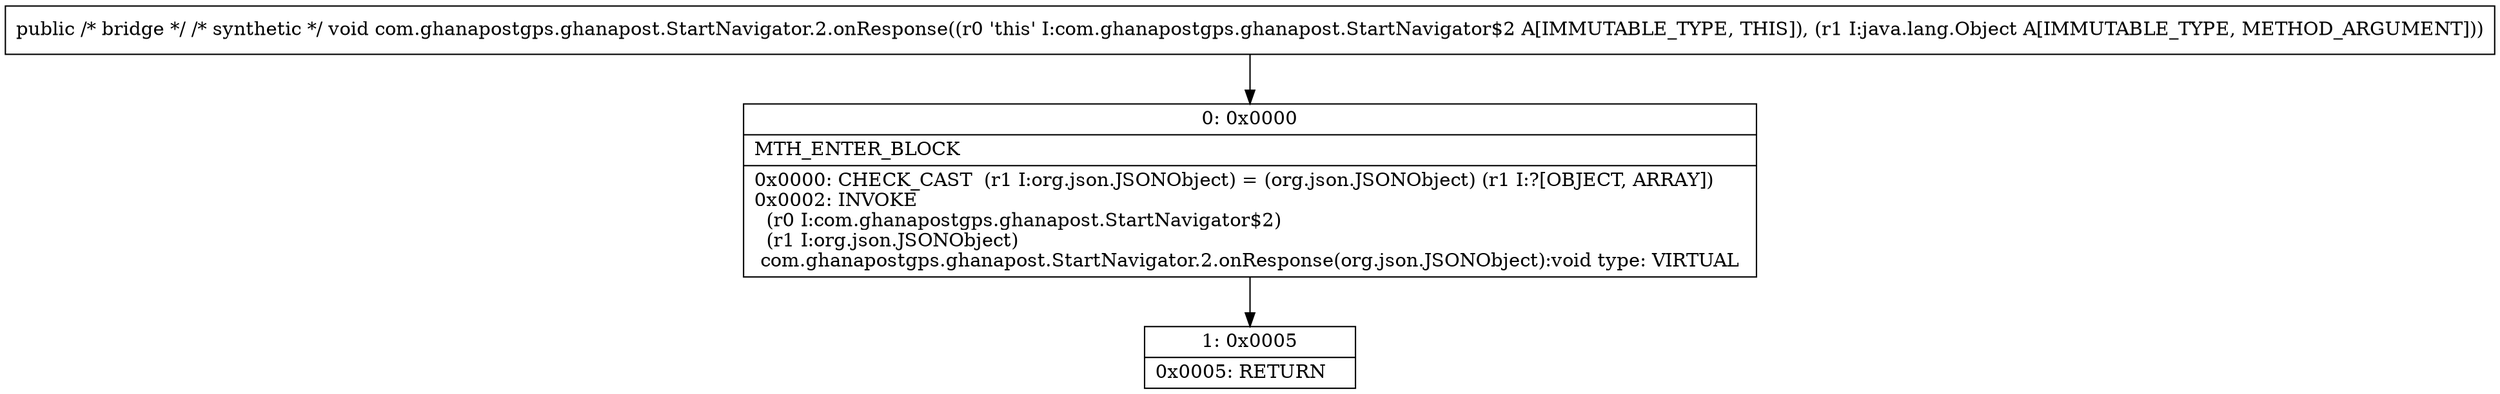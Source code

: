 digraph "CFG forcom.ghanapostgps.ghanapost.StartNavigator.2.onResponse(Ljava\/lang\/Object;)V" {
Node_0 [shape=record,label="{0\:\ 0x0000|MTH_ENTER_BLOCK\l|0x0000: CHECK_CAST  (r1 I:org.json.JSONObject) = (org.json.JSONObject) (r1 I:?[OBJECT, ARRAY]) \l0x0002: INVOKE  \l  (r0 I:com.ghanapostgps.ghanapost.StartNavigator$2)\l  (r1 I:org.json.JSONObject)\l com.ghanapostgps.ghanapost.StartNavigator.2.onResponse(org.json.JSONObject):void type: VIRTUAL \l}"];
Node_1 [shape=record,label="{1\:\ 0x0005|0x0005: RETURN   \l}"];
MethodNode[shape=record,label="{public \/* bridge *\/ \/* synthetic *\/ void com.ghanapostgps.ghanapost.StartNavigator.2.onResponse((r0 'this' I:com.ghanapostgps.ghanapost.StartNavigator$2 A[IMMUTABLE_TYPE, THIS]), (r1 I:java.lang.Object A[IMMUTABLE_TYPE, METHOD_ARGUMENT])) }"];
MethodNode -> Node_0;
Node_0 -> Node_1;
}

